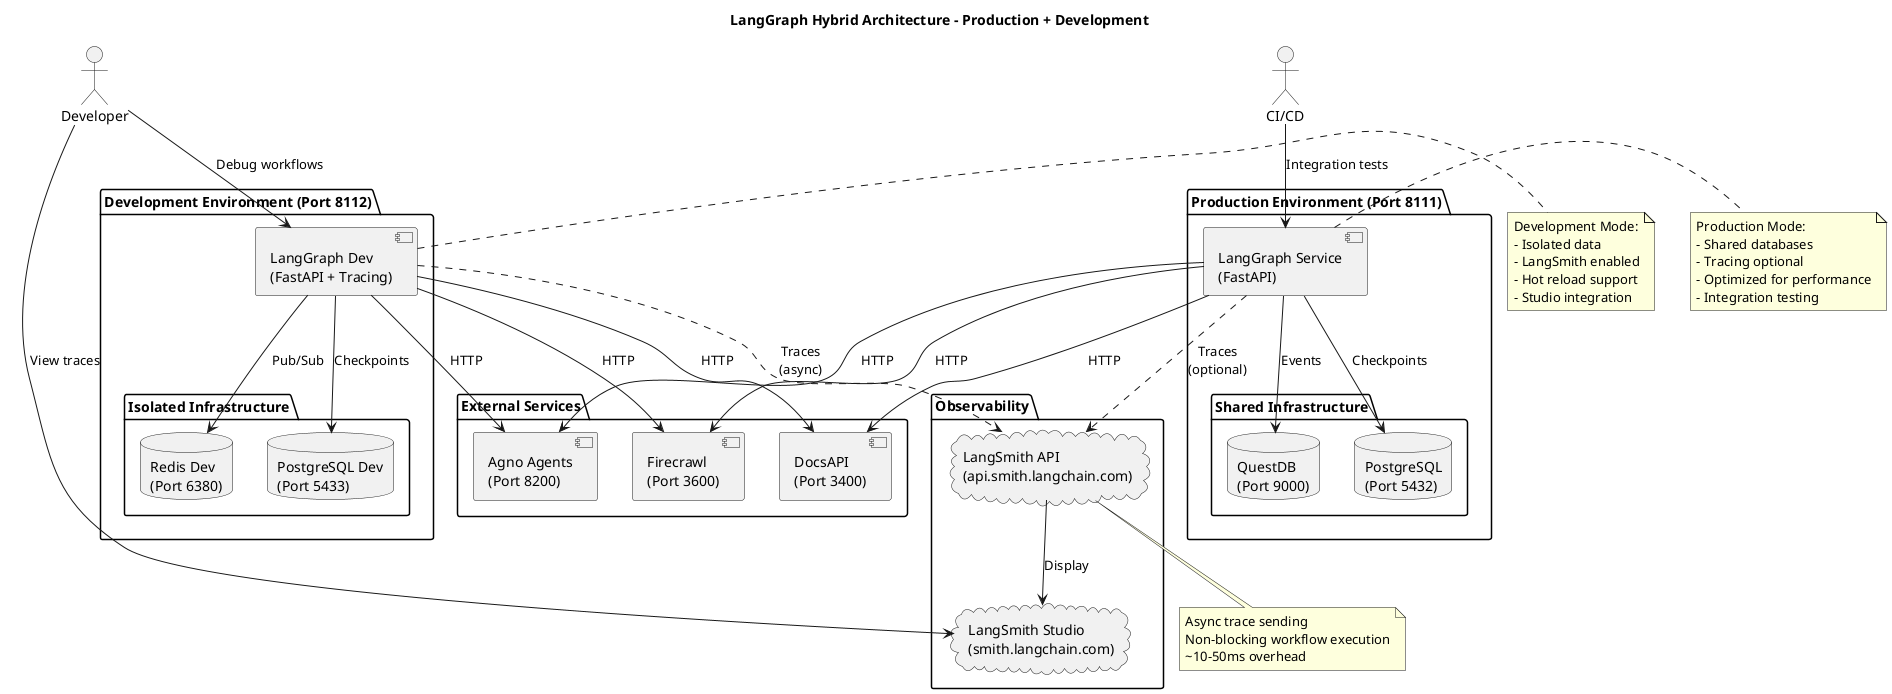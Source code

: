 @startuml
title LangGraph Hybrid Architecture - Production + Development

package "Production Environment (Port 8111)" {
  component "LangGraph Service\n(FastAPI)" as ProdLG

  package "Shared Infrastructure" {
    database "PostgreSQL\n(Port 5432)" as ProdPG
    database "QuestDB\n(Port 9000)" as ProdQDB
  }

  ProdLG --> ProdPG : Checkpoints
  ProdLG --> ProdQDB : Events
}

package "Development Environment (Port 8112)" {
  component "LangGraph Dev\n(FastAPI + Tracing)" as DevLG

  package "Isolated Infrastructure" {
    database "PostgreSQL Dev\n(Port 5433)" as DevPG
    database "Redis Dev\n(Port 6380)" as DevRedis
  }

  DevLG --> DevPG : Checkpoints
  DevLG --> DevRedis : Pub/Sub
}

package "External Services" {
  component "Agno Agents\n(Port 8200)" as Agno
  component "DocsAPI\n(Port 3400)" as Docs
  component "Firecrawl\n(Port 3600)" as Fire
}

package "Observability" {
  cloud "LangSmith API\n(api.smith.langchain.com)" as LangSmithAPI
  cloud "LangSmith Studio\n(smith.langchain.com)" as Studio
}

ProdLG --> Agno : HTTP
ProdLG --> Docs : HTTP
ProdLG --> Fire : HTTP

DevLG --> Agno : HTTP
DevLG --> Docs : HTTP
DevLG --> Fire : HTTP

DevLG ..> LangSmithAPI : Traces\n(async)
ProdLG ..> LangSmithAPI : Traces\n(optional)

LangSmithAPI --> Studio : Display

actor Developer
Developer --> DevLG : Debug workflows
Developer --> Studio : View traces

actor "CI/CD" as CI
CI --> ProdLG : Integration tests

note right of DevLG
  Development Mode:
  - Isolated data
  - LangSmith enabled
  - Hot reload support
  - Studio integration
end note

note right of ProdLG
  Production Mode:
  - Shared databases
  - Tracing optional
  - Optimized for performance
  - Integration testing
end note

note bottom of LangSmithAPI
  Async trace sending
  Non-blocking workflow execution
  ~10-50ms overhead
end note

@enduml